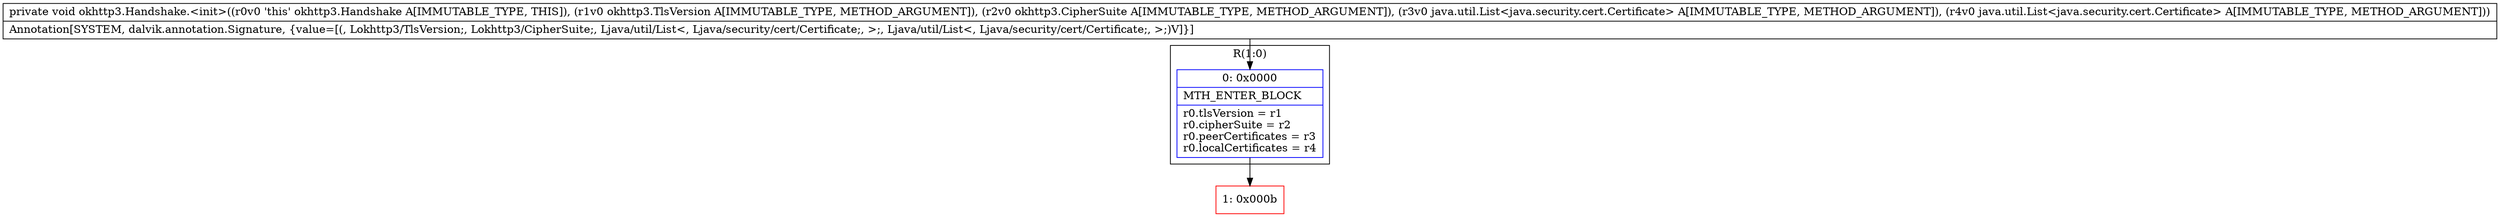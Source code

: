 digraph "CFG forokhttp3.Handshake.\<init\>(Lokhttp3\/TlsVersion;Lokhttp3\/CipherSuite;Ljava\/util\/List;Ljava\/util\/List;)V" {
subgraph cluster_Region_162556709 {
label = "R(1:0)";
node [shape=record,color=blue];
Node_0 [shape=record,label="{0\:\ 0x0000|MTH_ENTER_BLOCK\l|r0.tlsVersion = r1\lr0.cipherSuite = r2\lr0.peerCertificates = r3\lr0.localCertificates = r4\l}"];
}
Node_1 [shape=record,color=red,label="{1\:\ 0x000b}"];
MethodNode[shape=record,label="{private void okhttp3.Handshake.\<init\>((r0v0 'this' okhttp3.Handshake A[IMMUTABLE_TYPE, THIS]), (r1v0 okhttp3.TlsVersion A[IMMUTABLE_TYPE, METHOD_ARGUMENT]), (r2v0 okhttp3.CipherSuite A[IMMUTABLE_TYPE, METHOD_ARGUMENT]), (r3v0 java.util.List\<java.security.cert.Certificate\> A[IMMUTABLE_TYPE, METHOD_ARGUMENT]), (r4v0 java.util.List\<java.security.cert.Certificate\> A[IMMUTABLE_TYPE, METHOD_ARGUMENT]))  | Annotation[SYSTEM, dalvik.annotation.Signature, \{value=[(, Lokhttp3\/TlsVersion;, Lokhttp3\/CipherSuite;, Ljava\/util\/List\<, Ljava\/security\/cert\/Certificate;, \>;, Ljava\/util\/List\<, Ljava\/security\/cert\/Certificate;, \>;)V]\}]\l}"];
MethodNode -> Node_0;
Node_0 -> Node_1;
}

